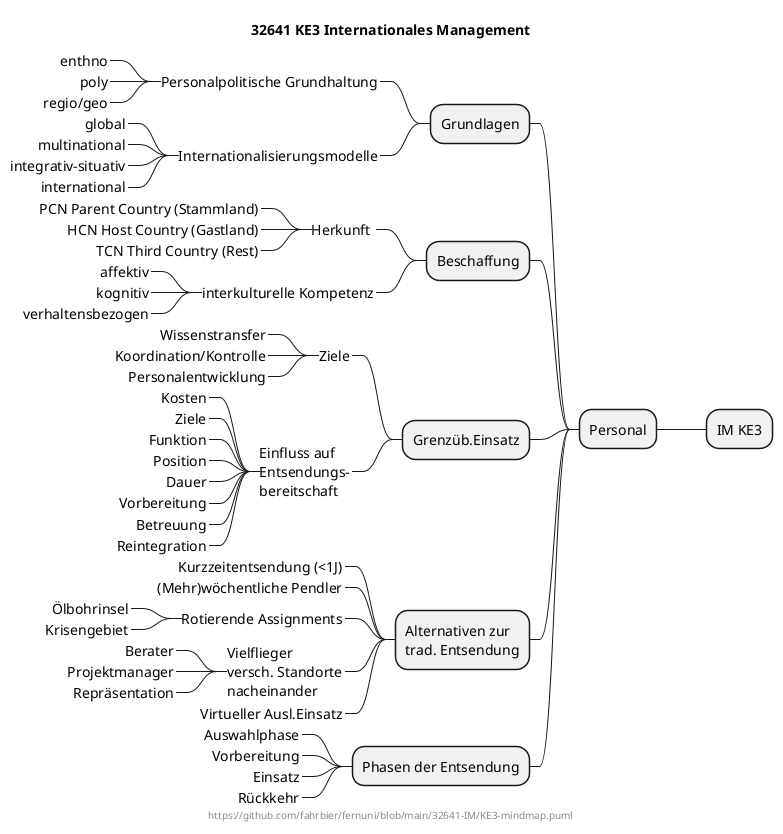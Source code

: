 @startmindmap
title 32641 KE3 Internationales Management
center footer https://github.com/fahrbier/fernuni/blob/main/32641-IM/KE3-mindmap.puml

+ IM KE3
-- Personal
--- Grundlagen
----_ Personalpolitische Grundhaltung
-----_ enthno
-----_ poly
-----_ regio/geo
----_ Internationalisierungsmodelle
-----_ global
-----_ multinational
-----_ integrativ-situativ
-----_ international

--- Beschaffung
----_ Herkunft 
-----_ PCN Parent Country (Stammland)
-----_ HCN Host Country (Gastland)
-----_ TCN Third Country (Rest)

----_ interkulturelle Kompetenz
-----_ affektiv
-----_ kognitiv
-----_ verhaltensbezogen

--- Grenzüb.Einsatz
----_ Ziele
-----_ Wissenstransfer
-----_ Koordination/Kontrolle
-----_ Personalentwicklung

----_ Einfluss auf\nEntsendungs-\nbereitschaft
-----_ Kosten
-----_ Ziele
-----_ Funktion
-----_ Position
-----_ Dauer
-----_ Vorbereitung
-----_ Betreuung
-----_ Reintegration

--- Alternativen zur\ntrad. Entsendung
----_ Kurzzeitentsendung (<1J)
----_ (Mehr)wöchentliche Pendler
----_ Rotierende Assignments
-----_ Ölbohrinsel
-----_ Krisengebiet
----_ Vielflieger\nversch. Standorte\nnacheinander
-----_  Berater
-----_  Projektmanager
-----_  Repräsentation
----_ Virtueller Ausl.Einsatz

--- Phasen der Entsendung
----_ Auswahlphase
----_ Vorbereitung
----_ Einsatz
----_ Rückkehr


@endmindmap
